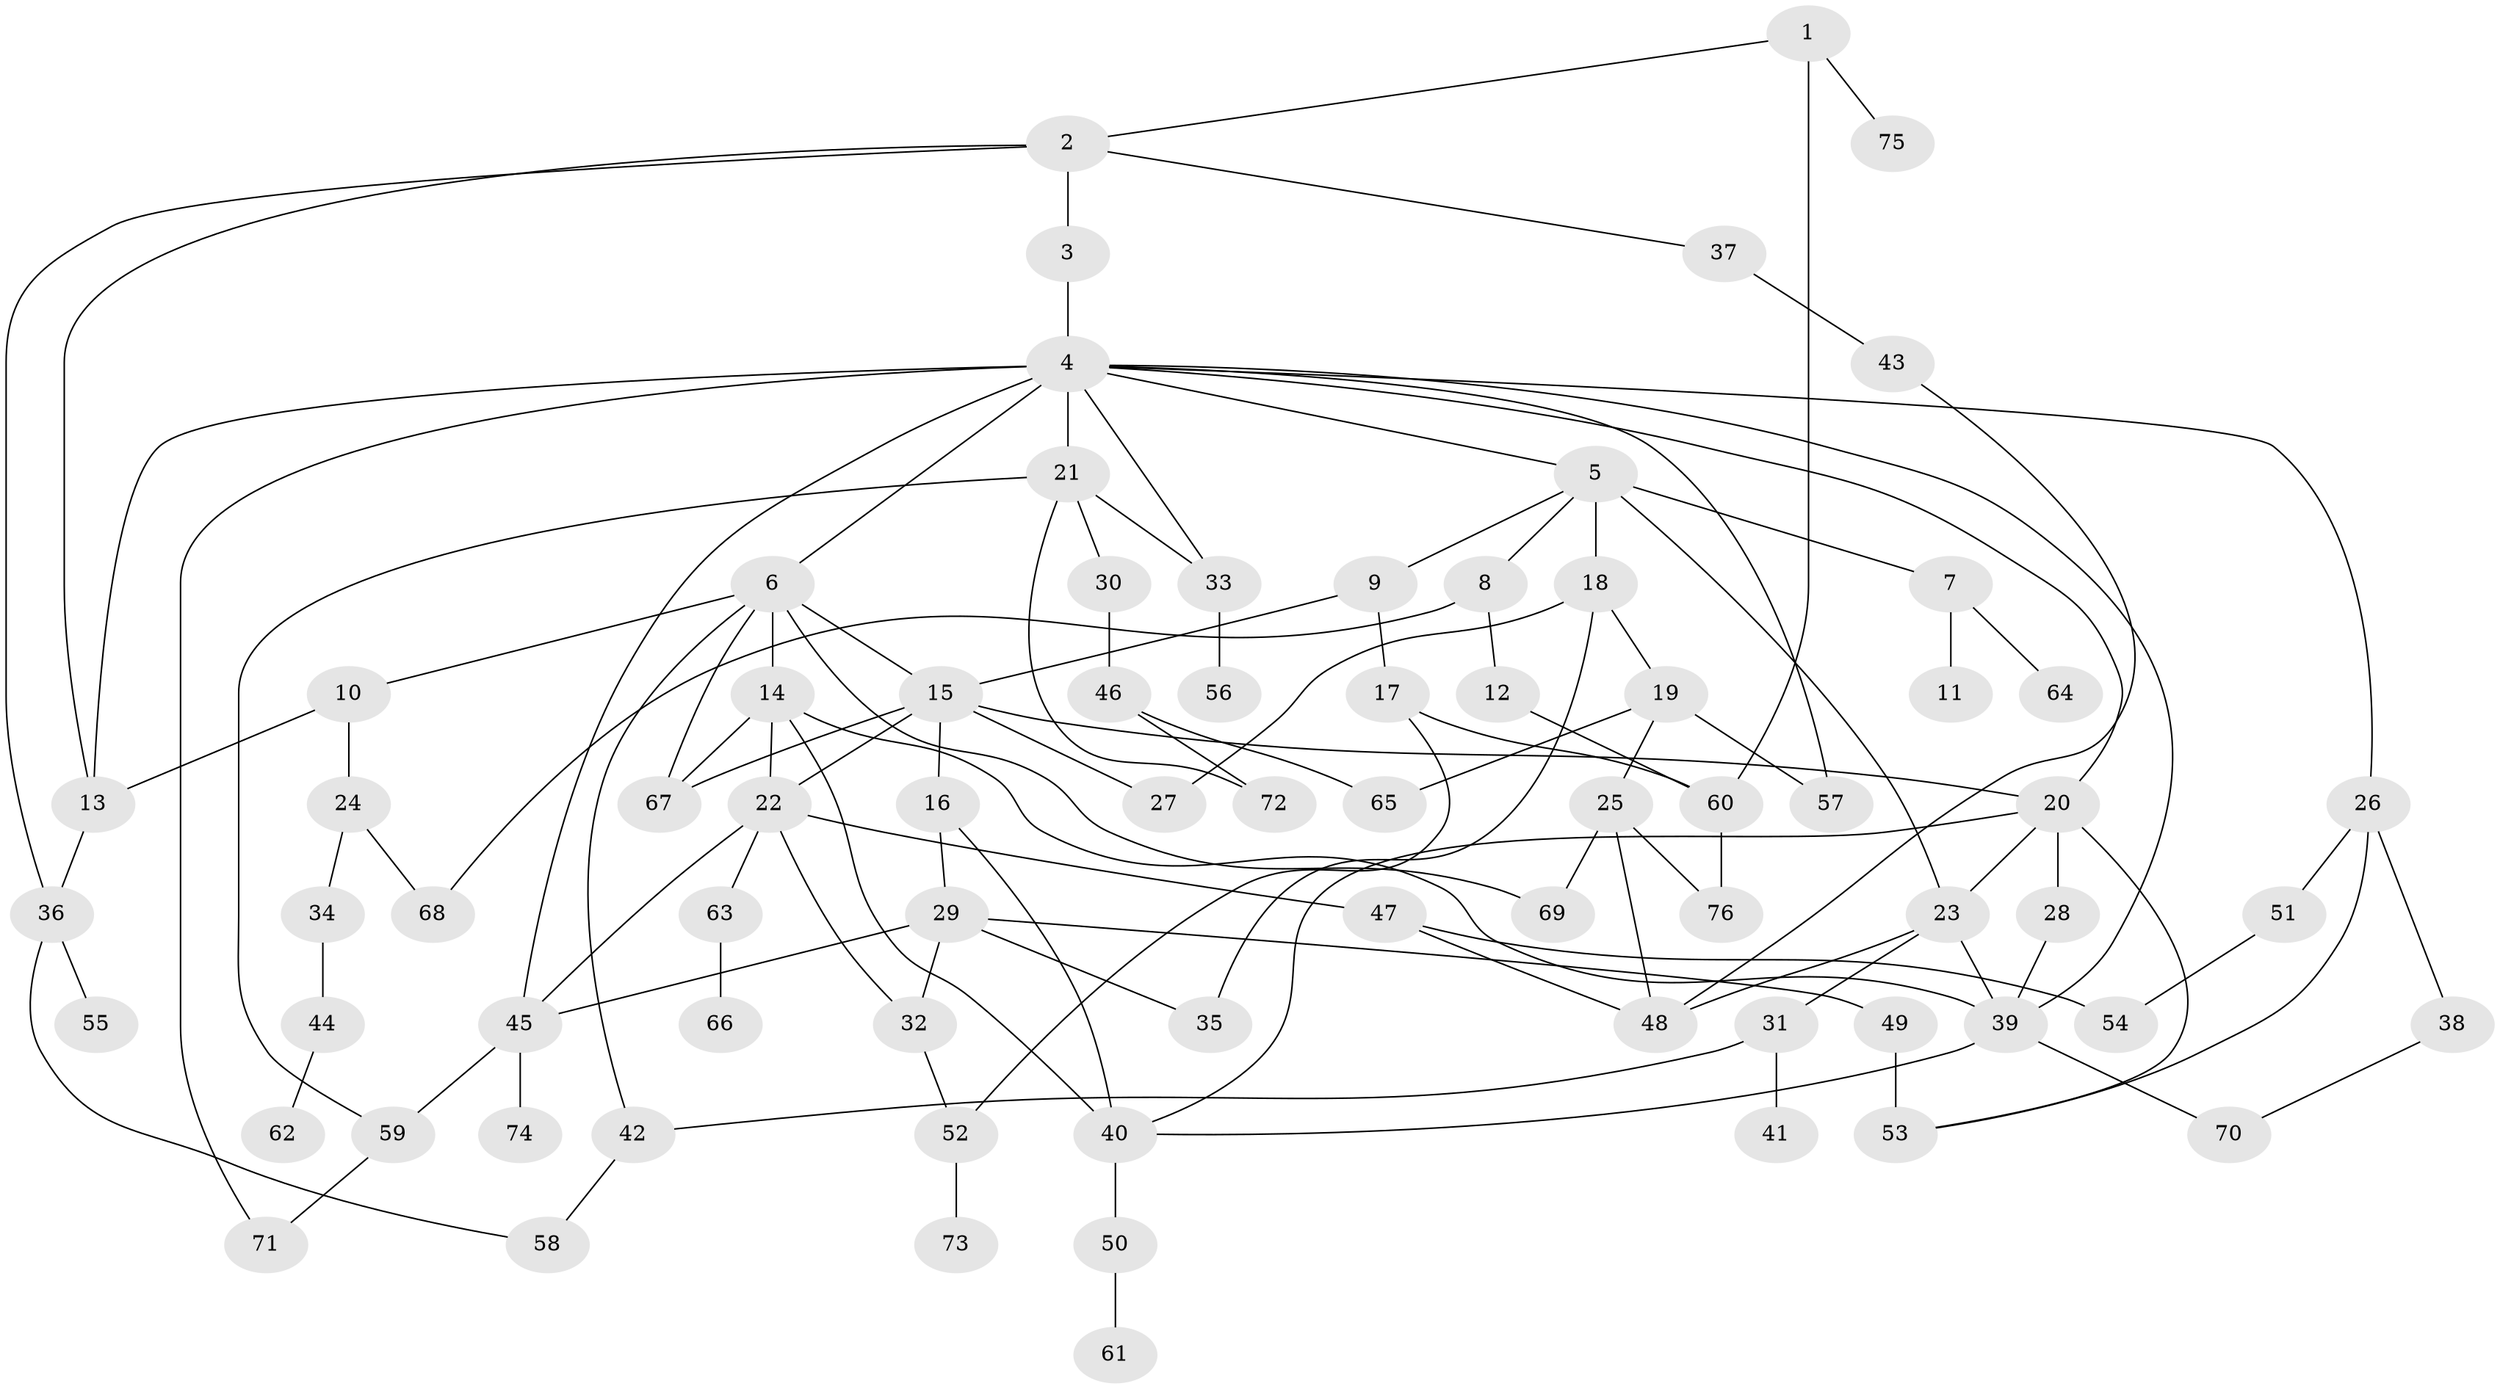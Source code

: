 // original degree distribution, {4: 0.11409395973154363, 6: 0.040268456375838924, 3: 0.21476510067114093, 8: 0.006711409395973154, 10: 0.006711409395973154, 2: 0.2550335570469799, 1: 0.3087248322147651, 5: 0.04697986577181208, 7: 0.006711409395973154}
// Generated by graph-tools (version 1.1) at 2025/34/03/09/25 02:34:33]
// undirected, 76 vertices, 116 edges
graph export_dot {
graph [start="1"]
  node [color=gray90,style=filled];
  1;
  2;
  3;
  4;
  5;
  6;
  7;
  8;
  9;
  10;
  11;
  12;
  13;
  14;
  15;
  16;
  17;
  18;
  19;
  20;
  21;
  22;
  23;
  24;
  25;
  26;
  27;
  28;
  29;
  30;
  31;
  32;
  33;
  34;
  35;
  36;
  37;
  38;
  39;
  40;
  41;
  42;
  43;
  44;
  45;
  46;
  47;
  48;
  49;
  50;
  51;
  52;
  53;
  54;
  55;
  56;
  57;
  58;
  59;
  60;
  61;
  62;
  63;
  64;
  65;
  66;
  67;
  68;
  69;
  70;
  71;
  72;
  73;
  74;
  75;
  76;
  1 -- 2 [weight=1.0];
  1 -- 60 [weight=1.0];
  1 -- 75 [weight=1.0];
  2 -- 3 [weight=1.0];
  2 -- 13 [weight=1.0];
  2 -- 36 [weight=1.0];
  2 -- 37 [weight=1.0];
  3 -- 4 [weight=1.0];
  4 -- 5 [weight=1.0];
  4 -- 6 [weight=3.0];
  4 -- 13 [weight=1.0];
  4 -- 20 [weight=1.0];
  4 -- 21 [weight=1.0];
  4 -- 26 [weight=1.0];
  4 -- 33 [weight=1.0];
  4 -- 39 [weight=1.0];
  4 -- 45 [weight=1.0];
  4 -- 57 [weight=1.0];
  4 -- 71 [weight=1.0];
  5 -- 7 [weight=1.0];
  5 -- 8 [weight=1.0];
  5 -- 9 [weight=1.0];
  5 -- 18 [weight=2.0];
  5 -- 23 [weight=1.0];
  6 -- 10 [weight=1.0];
  6 -- 14 [weight=1.0];
  6 -- 15 [weight=1.0];
  6 -- 42 [weight=2.0];
  6 -- 67 [weight=2.0];
  6 -- 69 [weight=1.0];
  7 -- 11 [weight=1.0];
  7 -- 64 [weight=1.0];
  8 -- 12 [weight=1.0];
  8 -- 68 [weight=1.0];
  9 -- 15 [weight=1.0];
  9 -- 17 [weight=1.0];
  10 -- 13 [weight=1.0];
  10 -- 24 [weight=1.0];
  12 -- 60 [weight=1.0];
  13 -- 36 [weight=1.0];
  14 -- 22 [weight=1.0];
  14 -- 39 [weight=1.0];
  14 -- 40 [weight=1.0];
  14 -- 67 [weight=1.0];
  15 -- 16 [weight=1.0];
  15 -- 20 [weight=1.0];
  15 -- 22 [weight=1.0];
  15 -- 27 [weight=1.0];
  15 -- 67 [weight=1.0];
  16 -- 29 [weight=1.0];
  16 -- 40 [weight=2.0];
  17 -- 52 [weight=1.0];
  17 -- 60 [weight=1.0];
  18 -- 19 [weight=1.0];
  18 -- 27 [weight=1.0];
  18 -- 35 [weight=1.0];
  19 -- 25 [weight=1.0];
  19 -- 57 [weight=1.0];
  19 -- 65 [weight=1.0];
  20 -- 23 [weight=1.0];
  20 -- 28 [weight=3.0];
  20 -- 40 [weight=1.0];
  20 -- 53 [weight=1.0];
  21 -- 30 [weight=1.0];
  21 -- 33 [weight=1.0];
  21 -- 59 [weight=1.0];
  21 -- 72 [weight=1.0];
  22 -- 32 [weight=1.0];
  22 -- 45 [weight=1.0];
  22 -- 47 [weight=1.0];
  22 -- 63 [weight=1.0];
  23 -- 31 [weight=1.0];
  23 -- 39 [weight=1.0];
  23 -- 48 [weight=1.0];
  24 -- 34 [weight=1.0];
  24 -- 68 [weight=1.0];
  25 -- 48 [weight=1.0];
  25 -- 69 [weight=1.0];
  25 -- 76 [weight=1.0];
  26 -- 38 [weight=1.0];
  26 -- 51 [weight=1.0];
  26 -- 53 [weight=1.0];
  28 -- 39 [weight=1.0];
  29 -- 32 [weight=1.0];
  29 -- 35 [weight=1.0];
  29 -- 45 [weight=1.0];
  29 -- 49 [weight=1.0];
  30 -- 46 [weight=1.0];
  31 -- 41 [weight=1.0];
  31 -- 42 [weight=1.0];
  32 -- 52 [weight=1.0];
  33 -- 56 [weight=1.0];
  34 -- 44 [weight=1.0];
  36 -- 55 [weight=1.0];
  36 -- 58 [weight=1.0];
  37 -- 43 [weight=2.0];
  38 -- 70 [weight=1.0];
  39 -- 40 [weight=1.0];
  39 -- 70 [weight=1.0];
  40 -- 50 [weight=1.0];
  42 -- 58 [weight=1.0];
  43 -- 48 [weight=1.0];
  44 -- 62 [weight=1.0];
  45 -- 59 [weight=1.0];
  45 -- 74 [weight=1.0];
  46 -- 65 [weight=1.0];
  46 -- 72 [weight=1.0];
  47 -- 48 [weight=1.0];
  47 -- 54 [weight=1.0];
  49 -- 53 [weight=3.0];
  50 -- 61 [weight=1.0];
  51 -- 54 [weight=1.0];
  52 -- 73 [weight=1.0];
  59 -- 71 [weight=1.0];
  60 -- 76 [weight=1.0];
  63 -- 66 [weight=1.0];
}

